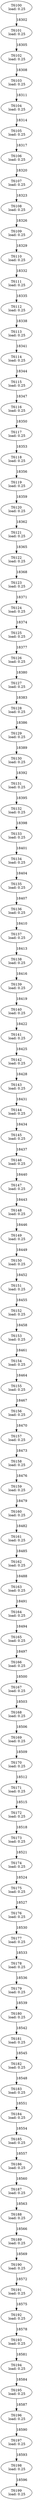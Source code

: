 digraph taskgraph {
	T6100 [label= "T6100\n load: 0.25"];
	T6101 [label= "T6101\n load: 0.25"];
	T6100 -> T6101[label=18302];
	T6102 [label= "T6102\n load: 0.25"];
	T6101 -> T6102[label=18305];
	T6103 [label= "T6103\n load: 0.25"];
	T6102 -> T6103[label=18308];
	T6104 [label= "T6104\n load: 0.25"];
	T6103 -> T6104[label=18311];
	T6105 [label= "T6105\n load: 0.25"];
	T6104 -> T6105[label=18314];
	T6106 [label= "T6106\n load: 0.25"];
	T6105 -> T6106[label=18317];
	T6107 [label= "T6107\n load: 0.25"];
	T6106 -> T6107[label=18320];
	T6108 [label= "T6108\n load: 0.25"];
	T6107 -> T6108[label=18323];
	T6109 [label= "T6109\n load: 0.25"];
	T6108 -> T6109[label=18326];
	T6110 [label= "T6110\n load: 0.25"];
	T6109 -> T6110[label=18329];
	T6111 [label= "T6111\n load: 0.25"];
	T6110 -> T6111[label=18332];
	T6112 [label= "T6112\n load: 0.25"];
	T6111 -> T6112[label=18335];
	T6113 [label= "T6113\n load: 0.25"];
	T6112 -> T6113[label=18338];
	T6114 [label= "T6114\n load: 0.25"];
	T6113 -> T6114[label=18341];
	T6115 [label= "T6115\n load: 0.25"];
	T6114 -> T6115[label=18344];
	T6116 [label= "T6116\n load: 0.25"];
	T6115 -> T6116[label=18347];
	T6117 [label= "T6117\n load: 0.25"];
	T6116 -> T6117[label=18350];
	T6118 [label= "T6118\n load: 0.25"];
	T6117 -> T6118[label=18353];
	T6119 [label= "T6119\n load: 0.25"];
	T6118 -> T6119[label=18356];
	T6120 [label= "T6120\n load: 0.25"];
	T6119 -> T6120[label=18359];
	T6121 [label= "T6121\n load: 0.25"];
	T6120 -> T6121[label=18362];
	T6122 [label= "T6122\n load: 0.25"];
	T6121 -> T6122[label=18365];
	T6123 [label= "T6123\n load: 0.25"];
	T6122 -> T6123[label=18368];
	T6124 [label= "T6124\n load: 0.25"];
	T6123 -> T6124[label=18371];
	T6125 [label= "T6125\n load: 0.25"];
	T6124 -> T6125[label=18374];
	T6126 [label= "T6126\n load: 0.25"];
	T6125 -> T6126[label=18377];
	T6127 [label= "T6127\n load: 0.25"];
	T6126 -> T6127[label=18380];
	T6128 [label= "T6128\n load: 0.25"];
	T6127 -> T6128[label=18383];
	T6129 [label= "T6129\n load: 0.25"];
	T6128 -> T6129[label=18386];
	T6130 [label= "T6130\n load: 0.25"];
	T6129 -> T6130[label=18389];
	T6131 [label= "T6131\n load: 0.25"];
	T6130 -> T6131[label=18392];
	T6132 [label= "T6132\n load: 0.25"];
	T6131 -> T6132[label=18395];
	T6133 [label= "T6133\n load: 0.25"];
	T6132 -> T6133[label=18398];
	T6134 [label= "T6134\n load: 0.25"];
	T6133 -> T6134[label=18401];
	T6135 [label= "T6135\n load: 0.25"];
	T6134 -> T6135[label=18404];
	T6136 [label= "T6136\n load: 0.25"];
	T6135 -> T6136[label=18407];
	T6137 [label= "T6137\n load: 0.25"];
	T6136 -> T6137[label=18410];
	T6138 [label= "T6138\n load: 0.25"];
	T6137 -> T6138[label=18413];
	T6139 [label= "T6139\n load: 0.25"];
	T6138 -> T6139[label=18416];
	T6140 [label= "T6140\n load: 0.25"];
	T6139 -> T6140[label=18419];
	T6141 [label= "T6141\n load: 0.25"];
	T6140 -> T6141[label=18422];
	T6142 [label= "T6142\n load: 0.25"];
	T6141 -> T6142[label=18425];
	T6143 [label= "T6143\n load: 0.25"];
	T6142 -> T6143[label=18428];
	T6144 [label= "T6144\n load: 0.25"];
	T6143 -> T6144[label=18431];
	T6145 [label= "T6145\n load: 0.25"];
	T6144 -> T6145[label=18434];
	T6146 [label= "T6146\n load: 0.25"];
	T6145 -> T6146[label=18437];
	T6147 [label= "T6147\n load: 0.25"];
	T6146 -> T6147[label=18440];
	T6148 [label= "T6148\n load: 0.25"];
	T6147 -> T6148[label=18443];
	T6149 [label= "T6149\n load: 0.25"];
	T6148 -> T6149[label=18446];
	T6150 [label= "T6150\n load: 0.25"];
	T6149 -> T6150[label=18449];
	T6151 [label= "T6151\n load: 0.25"];
	T6150 -> T6151[label=18452];
	T6152 [label= "T6152\n load: 0.25"];
	T6151 -> T6152[label=18455];
	T6153 [label= "T6153\n load: 0.25"];
	T6152 -> T6153[label=18458];
	T6154 [label= "T6154\n load: 0.25"];
	T6153 -> T6154[label=18461];
	T6155 [label= "T6155\n load: 0.25"];
	T6154 -> T6155[label=18464];
	T6156 [label= "T6156\n load: 0.25"];
	T6155 -> T6156[label=18467];
	T6157 [label= "T6157\n load: 0.25"];
	T6156 -> T6157[label=18470];
	T6158 [label= "T6158\n load: 0.25"];
	T6157 -> T6158[label=18473];
	T6159 [label= "T6159\n load: 0.25"];
	T6158 -> T6159[label=18476];
	T6160 [label= "T6160\n load: 0.25"];
	T6159 -> T6160[label=18479];
	T6161 [label= "T6161\n load: 0.25"];
	T6160 -> T6161[label=18482];
	T6162 [label= "T6162\n load: 0.25"];
	T6161 -> T6162[label=18485];
	T6163 [label= "T6163\n load: 0.25"];
	T6162 -> T6163[label=18488];
	T6164 [label= "T6164\n load: 0.25"];
	T6163 -> T6164[label=18491];
	T6165 [label= "T6165\n load: 0.25"];
	T6164 -> T6165[label=18494];
	T6166 [label= "T6166\n load: 0.25"];
	T6165 -> T6166[label=18497];
	T6167 [label= "T6167\n load: 0.25"];
	T6166 -> T6167[label=18500];
	T6168 [label= "T6168\n load: 0.25"];
	T6167 -> T6168[label=18503];
	T6169 [label= "T6169\n load: 0.25"];
	T6168 -> T6169[label=18506];
	T6170 [label= "T6170\n load: 0.25"];
	T6169 -> T6170[label=18509];
	T6171 [label= "T6171\n load: 0.25"];
	T6170 -> T6171[label=18512];
	T6172 [label= "T6172\n load: 0.25"];
	T6171 -> T6172[label=18515];
	T6173 [label= "T6173\n load: 0.25"];
	T6172 -> T6173[label=18518];
	T6174 [label= "T6174\n load: 0.25"];
	T6173 -> T6174[label=18521];
	T6175 [label= "T6175\n load: 0.25"];
	T6174 -> T6175[label=18524];
	T6176 [label= "T6176\n load: 0.25"];
	T6175 -> T6176[label=18527];
	T6177 [label= "T6177\n load: 0.25"];
	T6176 -> T6177[label=18530];
	T6178 [label= "T6178\n load: 0.25"];
	T6177 -> T6178[label=18533];
	T6179 [label= "T6179\n load: 0.25"];
	T6178 -> T6179[label=18536];
	T6180 [label= "T6180\n load: 0.25"];
	T6179 -> T6180[label=18539];
	T6181 [label= "T6181\n load: 0.25"];
	T6180 -> T6181[label=18542];
	T6182 [label= "T6182\n load: 0.25"];
	T6181 -> T6182[label=18545];
	T6183 [label= "T6183\n load: 0.25"];
	T6182 -> T6183[label=18548];
	T6184 [label= "T6184\n load: 0.25"];
	T6183 -> T6184[label=18551];
	T6185 [label= "T6185\n load: 0.25"];
	T6184 -> T6185[label=18554];
	T6186 [label= "T6186\n load: 0.25"];
	T6185 -> T6186[label=18557];
	T6187 [label= "T6187\n load: 0.25"];
	T6186 -> T6187[label=18560];
	T6188 [label= "T6188\n load: 0.25"];
	T6187 -> T6188[label=18563];
	T6189 [label= "T6189\n load: 0.25"];
	T6188 -> T6189[label=18566];
	T6190 [label= "T6190\n load: 0.25"];
	T6189 -> T6190[label=18569];
	T6191 [label= "T6191\n load: 0.25"];
	T6190 -> T6191[label=18572];
	T6192 [label= "T6192\n load: 0.25"];
	T6191 -> T6192[label=18575];
	T6193 [label= "T6193\n load: 0.25"];
	T6192 -> T6193[label=18578];
	T6194 [label= "T6194\n load: 0.25"];
	T6193 -> T6194[label=18581];
	T6195 [label= "T6195\n load: 0.25"];
	T6194 -> T6195[label=18584];
	T6196 [label= "T6196\n load: 0.25"];
	T6195 -> T6196[label=18587];
	T6197 [label= "T6197\n load: 0.25"];
	T6196 -> T6197[label=18590];
	T6198 [label= "T6198\n load: 0.25"];
	T6197 -> T6198[label=18593];
	T6199 [label= "T6199\n load: 0.25"];
	T6198 -> T6199[label=18596];
}